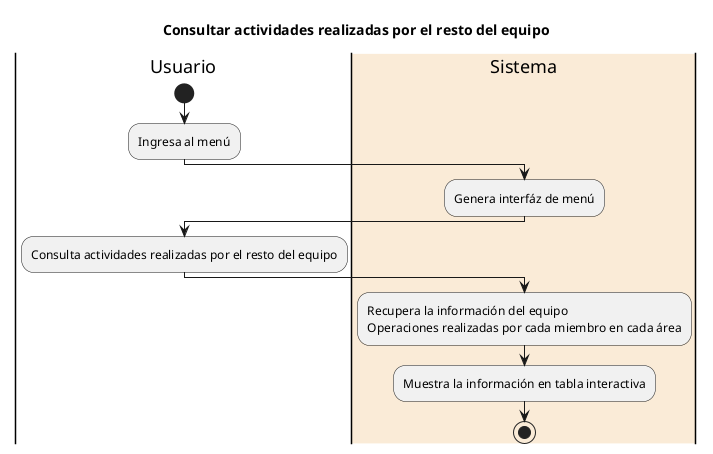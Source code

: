 @startuml Consultar actividades realizadas por el resto del equipo
title Consultar actividades realizadas por el resto del equipo

|Usuario|
start
:Ingresa al menú;


|#AntiqueWhite|Sistema|
:Genera interfáz de menú;

|Usuario|
:Consulta actividades realizadas por el resto del equipo;

|Sistema|
:Recupera la información del equipo \nOperaciones realizadas por cada miembro en cada área;
:Muestra la información en tabla interactiva;

stop


@enduml